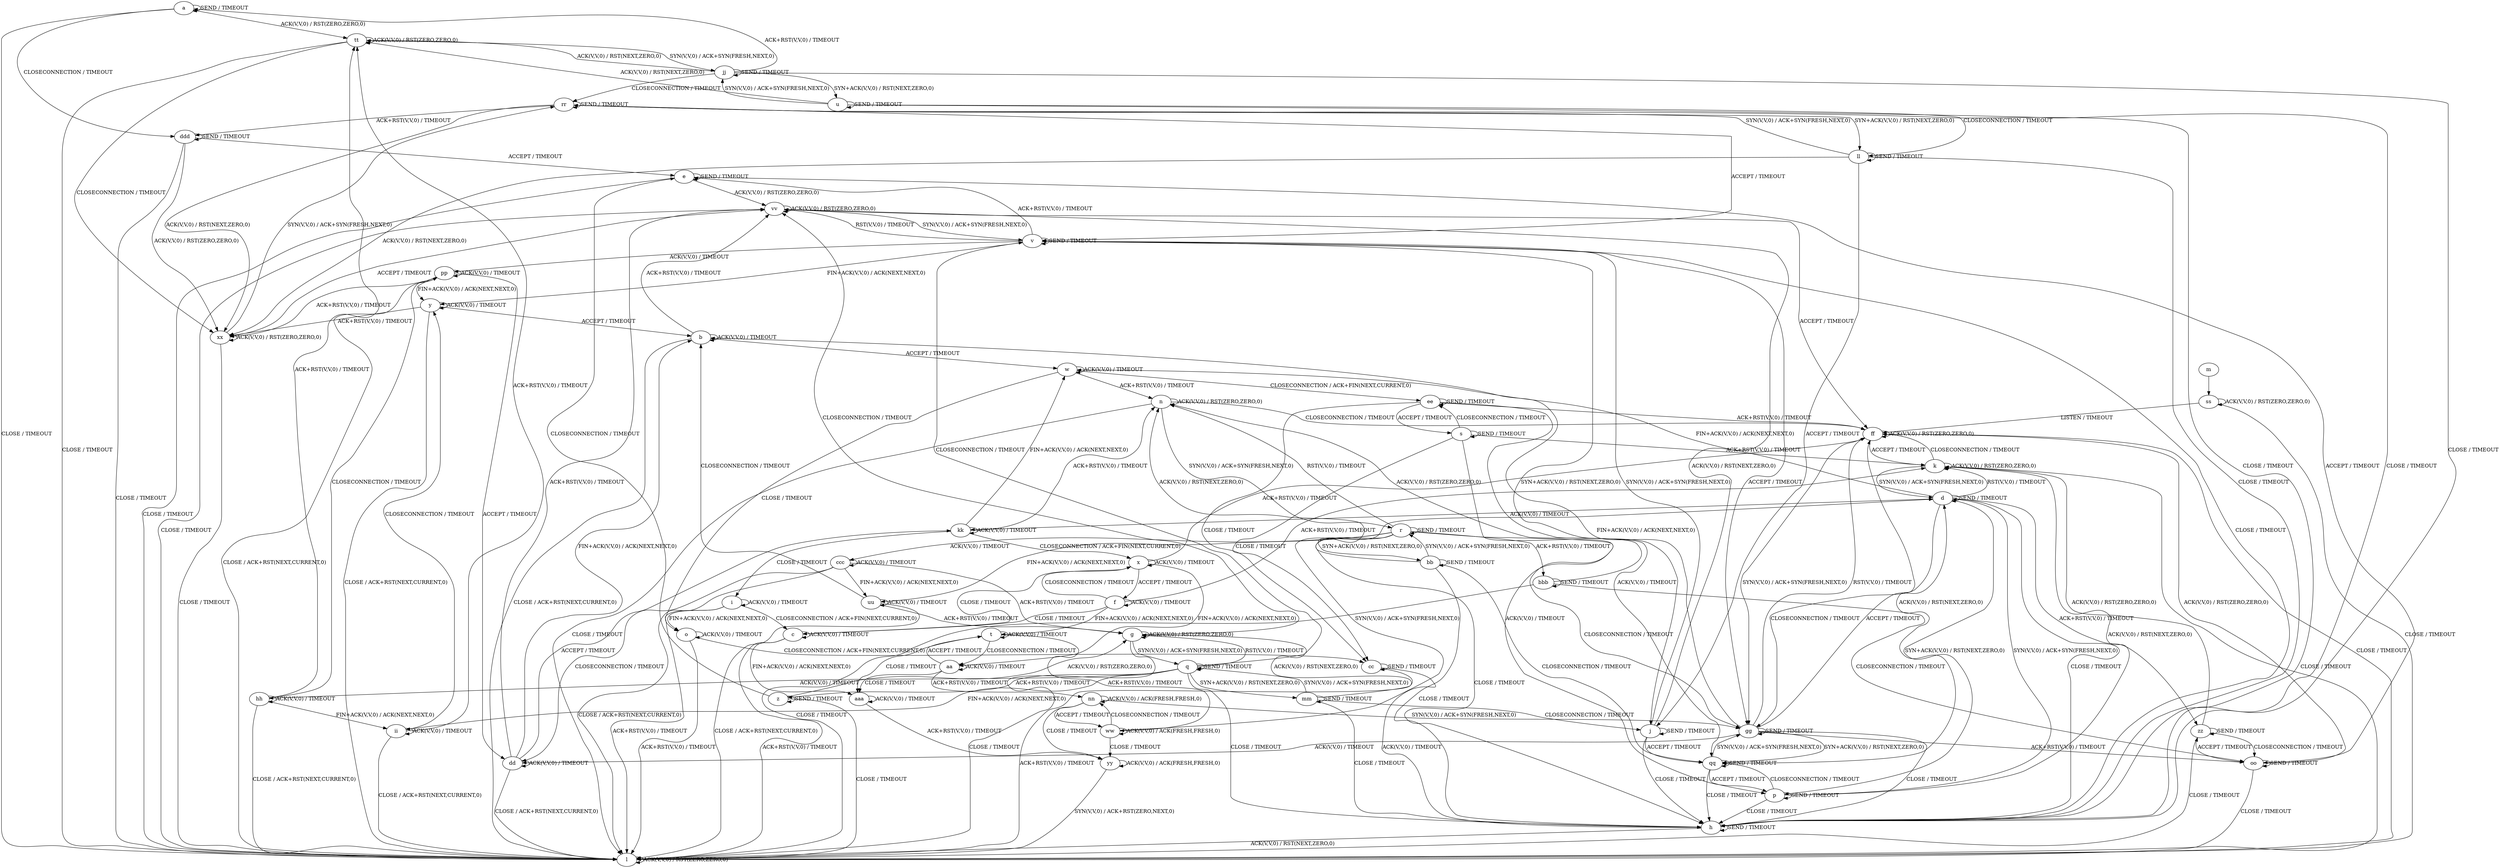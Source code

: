 digraph "" {
	graph ["Incoming time"=16506.38800907135,
		"Outgoing time"=7208.216582775116,
		Output="{'States': 56, 'Transitions': 716, 'Filename': '../results/tcp/TCP_FreeBSD_Server-TCP_FreeBSD_Server-z3-1.dot'}",
		Reference="{'States': 56, 'Transitions': 716, 'Filename': '../subjects/tcp/TCP_FreeBSD_Server.dot'}",
		Solver=z3,
		Updated="{'States': 56, 'Transitions': 716, 'Filename': '../subjects/tcp/TCP_FreeBSD_Server.dot'}",
		"f-measure"=1.0,
		precision=1.0,
		recall=1.0
	];
	a -> a [key=0,
	label="SEND / TIMEOUT"];
a -> l [key=0,
label="CLOSE / TIMEOUT"];
a -> tt [key=0,
label="ACK(V,V,0) / RST(ZERO,ZERO,0)"];
a -> ddd [key=0,
label="CLOSECONNECTION / TIMEOUT"];
b -> b [key=0,
label="ACK(V,V,0) / TIMEOUT"];
b -> l [key=0,
label="CLOSE / ACK+RST(NEXT,CURRENT,0)"];
b -> w [key=0,
label="ACCEPT / TIMEOUT"];
b -> vv [key=0,
label="ACK+RST(V,V,0) / TIMEOUT"];
c -> c [key=0,
label="ACK(V,V,0) / TIMEOUT"];
c -> l [key=0,
label="ACK+RST(V,V,0) / TIMEOUT"];
c -> aaa [key=0,
label="FIN+ACK(V,V,0) / ACK(NEXT,NEXT,0)"];
d -> d [key=0,
label="SEND / TIMEOUT"];
d -> h [key=0,
label="CLOSE / TIMEOUT"];
d -> k [key=0,
label="RST(V,V,0) / TIMEOUT"];
d -> p [key=0,
label="SYN+ACK(V,V,0) / RST(NEXT,ZERO,0)"];
d -> w [key=0,
label="FIN+ACK(V,V,0) / ACK(NEXT,NEXT,0)"];
d -> gg [key=0,
label="CLOSECONNECTION / TIMEOUT"];
d -> kk [key=0,
label="ACK(V,V,0) / TIMEOUT"];
d -> zz [key=0,
label="ACK+RST(V,V,0) / TIMEOUT"];
e -> e [key=0,
label="SEND / TIMEOUT"];
e -> l [key=0,
label="CLOSE / TIMEOUT"];
e -> oo [key=0,
label="ACCEPT / TIMEOUT"];
e -> vv [key=0,
label="ACK(V,V,0) / RST(ZERO,ZERO,0)"];
f -> c [key=0,
label="CLOSE / TIMEOUT"];
f -> f [key=0,
label="ACK(V,V,0) / TIMEOUT"];
f -> k [key=0,
label="ACK+RST(V,V,0) / TIMEOUT"];
f -> t [key=0,
label="FIN+ACK(V,V,0) / ACK(NEXT,NEXT,0)"];
f -> x [key=0,
label="CLOSECONNECTION / TIMEOUT"];
g -> g [key=0,
label="ACK(V,V,0) / RST(ZERO,ZERO,0)"];
g -> l [key=0,
label="CLOSE / TIMEOUT"];
g -> q [key=0,
label="SYN(V,V,0) / ACK+SYN(FRESH,NEXT,0)"];
g -> vv [key=0,
label="CLOSECONNECTION / TIMEOUT"];
h -> h [key=0,
label="SEND / TIMEOUT"];
h -> l [key=0,
label="ACK(V,V,0) / RST(NEXT,ZERO,0)"];
i -> c [key=0,
label="CLOSECONNECTION / ACK+FIN(NEXT,CURRENT,0)"];
i -> i [key=0,
label="ACK(V,V,0) / TIMEOUT"];
i -> l [key=0,
label="ACK+RST(V,V,0) / TIMEOUT"];
i -> o [key=0,
label="FIN+ACK(V,V,0) / ACK(NEXT,NEXT,0)"];
j -> h [key=0,
label="CLOSE / TIMEOUT"];
j -> j [key=0,
label="SEND / TIMEOUT"];
j -> v [key=0,
label="SYN(V,V,0) / ACK+SYN(FRESH,NEXT,0)"];
j -> qq [key=0,
label="ACCEPT / TIMEOUT"];
j -> vv [key=0,
label="ACK(V,V,0) / RST(NEXT,ZERO,0)"];
k -> d [key=0,
label="SYN(V,V,0) / ACK+SYN(FRESH,NEXT,0)"];
k -> k [key=0,
label="ACK(V,V,0) / RST(ZERO,ZERO,0)"];
k -> l [key=0,
label="CLOSE / TIMEOUT"];
k -> ff [key=0,
label="CLOSECONNECTION / TIMEOUT"];
l -> l [key=0,
label="ACK(V,V,0) / RST(ZERO,ZERO,0)"];
m -> ss [key=0];
n -> l [key=0,
label="CLOSE / TIMEOUT"];
n -> n [key=0,
label="ACK(V,V,0) / RST(ZERO,ZERO,0)"];
n -> r [key=0,
label="SYN(V,V,0) / ACK+SYN(FRESH,NEXT,0)"];
n -> ff [key=0,
label="CLOSECONNECTION / TIMEOUT"];
o -> l [key=0,
label="ACK+RST(V,V,0) / TIMEOUT"];
o -> o [key=0,
label="ACK(V,V,0) / TIMEOUT"];
o -> cc [key=0,
label="CLOSECONNECTION / ACK+FIN(NEXT,CURRENT,0)"];
p -> d [key=0,
label="SYN(V,V,0) / ACK+SYN(FRESH,NEXT,0)"];
p -> h [key=0,
label="CLOSE / TIMEOUT"];
p -> k [key=0,
label="ACK(V,V,0) / RST(NEXT,ZERO,0)"];
p -> p [key=0,
label="SEND / TIMEOUT"];
p -> qq [key=0,
label="CLOSECONNECTION / TIMEOUT"];
q -> g [key=0,
label="RST(V,V,0) / TIMEOUT"];
q -> h [key=0,
label="CLOSE / TIMEOUT"];
q -> q [key=0,
label="SEND / TIMEOUT"];
q -> v [key=0,
label="CLOSECONNECTION / TIMEOUT"];
q -> z [key=0,
label="ACK+RST(V,V,0) / TIMEOUT"];
q -> hh [key=0,
label="ACK(V,V,0) / TIMEOUT"];
q -> ii [key=0,
label="FIN+ACK(V,V,0) / ACK(NEXT,NEXT,0)"];
q -> mm [key=0,
label="SYN+ACK(V,V,0) / RST(NEXT,ZERO,0)"];
r -> h [key=0,
label="CLOSE / TIMEOUT"];
r -> n [key=0,
label="RST(V,V,0) / TIMEOUT"];
r -> r [key=0,
label="SEND / TIMEOUT"];
r -> bb [key=0,
label="SYN+ACK(V,V,0) / RST(NEXT,ZERO,0)"];
r -> gg [key=0,
label="CLOSECONNECTION / TIMEOUT"];
r -> uu [key=0,
label="FIN+ACK(V,V,0) / ACK(NEXT,NEXT,0)"];
r -> bbb [key=0,
label="ACK+RST(V,V,0) / TIMEOUT"];
r -> ccc [key=0,
label="ACK(V,V,0) / TIMEOUT"];
s -> k [key=0,
label="ACK+RST(V,V,0) / TIMEOUT"];
s -> p [key=0,
label="ACK(V,V,0) / TIMEOUT"];
s -> s [key=0,
label="SEND / TIMEOUT"];
s -> cc [key=0,
label="CLOSE / TIMEOUT"];
s -> ee [key=0,
label="CLOSECONNECTION / TIMEOUT"];
t -> t [key=0,
label="ACK(V,V,0) / TIMEOUT"];
t -> aa [key=0,
label="CLOSECONNECTION / TIMEOUT"];
t -> ww [key=0,
label="ACK+RST(V,V,0) / TIMEOUT"];
t -> aaa [key=0,
label="CLOSE / TIMEOUT"];
u -> h [key=0,
label="CLOSE / TIMEOUT"];
u -> u [key=0,
label="SEND / TIMEOUT"];
u -> jj [key=0,
label="SYN(V,V,0) / ACK+SYN(FRESH,NEXT,0)"];
u -> ll [key=0,
label="CLOSECONNECTION / TIMEOUT"];
u -> tt [key=0,
label="ACK(V,V,0) / RST(NEXT,ZERO,0)"];
v -> e [key=0,
label="ACK+RST(V,V,0) / TIMEOUT"];
v -> h [key=0,
label="CLOSE / TIMEOUT"];
v -> j [key=0,
label="SYN+ACK(V,V,0) / RST(NEXT,ZERO,0)"];
v -> v [key=0,
label="SEND / TIMEOUT"];
v -> y [key=0,
label="FIN+ACK(V,V,0) / ACK(NEXT,NEXT,0)"];
v -> gg [key=0,
label="ACCEPT / TIMEOUT"];
v -> pp [key=0,
label="ACK(V,V,0) / TIMEOUT"];
v -> vv [key=0,
label="RST(V,V,0) / TIMEOUT"];
w -> n [key=0,
label="ACK+RST(V,V,0) / TIMEOUT"];
w -> o [key=0,
label="CLOSE / TIMEOUT"];
w -> w [key=0,
label="ACK(V,V,0) / TIMEOUT"];
w -> ee [key=0,
label="CLOSECONNECTION / ACK+FIN(NEXT,CURRENT,0)"];
x -> c [key=0,
label="CLOSE / TIMEOUT"];
x -> f [key=0,
label="ACCEPT / TIMEOUT"];
x -> x [key=0,
label="ACK(V,V,0) / TIMEOUT"];
x -> aa [key=0,
label="FIN+ACK(V,V,0) / ACK(NEXT,NEXT,0)"];
x -> ff [key=0,
label="ACK+RST(V,V,0) / TIMEOUT"];
y -> b [key=0,
label="ACCEPT / TIMEOUT"];
y -> l [key=0,
label="CLOSE / ACK+RST(NEXT,CURRENT,0)"];
y -> y [key=0,
label="ACK(V,V,0) / TIMEOUT"];
y -> xx [key=0,
label="ACK+RST(V,V,0) / TIMEOUT"];
z -> e [key=0,
label="CLOSECONNECTION / TIMEOUT"];
z -> g [key=0,
label="ACK(V,V,0) / RST(ZERO,ZERO,0)"];
z -> l [key=0,
label="CLOSE / TIMEOUT"];
z -> z [key=0,
label="SEND / TIMEOUT"];
aa -> t [key=0,
label="ACCEPT / TIMEOUT"];
aa -> aa [key=0,
label="ACK(V,V,0) / TIMEOUT"];
aa -> nn [key=0,
label="ACK+RST(V,V,0) / TIMEOUT"];
aa -> aaa [key=0,
label="CLOSE / TIMEOUT"];
bb -> h [key=0,
label="CLOSE / TIMEOUT"];
bb -> n [key=0,
label="ACK(V,V,0) / RST(NEXT,ZERO,0)"];
bb -> r [key=0,
label="SYN(V,V,0) / ACK+SYN(FRESH,NEXT,0)"];
bb -> bb [key=0,
label="SEND / TIMEOUT"];
bb -> qq [key=0,
label="CLOSECONNECTION / TIMEOUT"];
cc -> h [key=0,
label="ACK(V,V,0) / TIMEOUT"];
cc -> l [key=0,
label="ACK+RST(V,V,0) / TIMEOUT"];
cc -> cc [key=0,
label="SEND / TIMEOUT"];
dd -> b [key=0,
label="FIN+ACK(V,V,0) / ACK(NEXT,NEXT,0)"];
dd -> l [key=0,
label="CLOSE / ACK+RST(NEXT,CURRENT,0)"];
dd -> dd [key=0,
label="ACK(V,V,0) / TIMEOUT"];
dd -> kk [key=0,
label="ACCEPT / TIMEOUT"];
dd -> vv [key=0,
label="ACK+RST(V,V,0) / TIMEOUT"];
ee -> s [key=0,
label="ACCEPT / TIMEOUT"];
ee -> cc [key=0,
label="CLOSE / TIMEOUT"];
ee -> ee [key=0,
label="SEND / TIMEOUT"];
ee -> ff [key=0,
label="ACK+RST(V,V,0) / TIMEOUT"];
ee -> qq [key=0,
label="ACK(V,V,0) / TIMEOUT"];
ff -> k [key=0,
label="ACCEPT / TIMEOUT"];
ff -> l [key=0,
label="CLOSE / TIMEOUT"];
ff -> ff [key=0,
label="ACK(V,V,0) / RST(ZERO,ZERO,0)"];
ff -> gg [key=0,
label="SYN(V,V,0) / ACK+SYN(FRESH,NEXT,0)"];
gg -> b [key=0,
label="FIN+ACK(V,V,0) / ACK(NEXT,NEXT,0)"];
gg -> d [key=0,
label="ACCEPT / TIMEOUT"];
gg -> h [key=0,
label="CLOSE / TIMEOUT"];
gg -> dd [key=0,
label="ACK(V,V,0) / TIMEOUT"];
gg -> ff [key=0,
label="RST(V,V,0) / TIMEOUT"];
gg -> gg [key=0,
label="SEND / TIMEOUT"];
gg -> oo [key=0,
label="ACK+RST(V,V,0) / TIMEOUT"];
gg -> qq [key=0,
label="SYN+ACK(V,V,0) / RST(NEXT,ZERO,0)"];
hh -> l [key=0,
label="CLOSE / ACK+RST(NEXT,CURRENT,0)"];
hh -> hh [key=0,
label="ACK(V,V,0) / TIMEOUT"];
hh -> ii [key=0,
label="FIN+ACK(V,V,0) / ACK(NEXT,NEXT,0)"];
hh -> pp [key=0,
label="CLOSECONNECTION / TIMEOUT"];
hh -> tt [key=0,
label="ACK+RST(V,V,0) / TIMEOUT"];
ii -> l [key=0,
label="CLOSE / ACK+RST(NEXT,CURRENT,0)"];
ii -> y [key=0,
label="CLOSECONNECTION / TIMEOUT"];
ii -> ii [key=0,
label="ACK(V,V,0) / TIMEOUT"];
ii -> tt [key=0,
label="ACK+RST(V,V,0) / TIMEOUT"];
jj -> a [key=0,
label="ACK+RST(V,V,0) / TIMEOUT"];
jj -> h [key=0,
label="CLOSE / TIMEOUT"];
jj -> u [key=0,
label="SYN+ACK(V,V,0) / RST(NEXT,ZERO,0)"];
jj -> jj [key=0,
label="SEND / TIMEOUT"];
jj -> rr [key=0,
label="CLOSECONNECTION / TIMEOUT"];
jj -> tt [key=0,
label="ACK(V,V,0) / RST(NEXT,ZERO,0)"];
kk -> i [key=0,
label="CLOSE / TIMEOUT"];
kk -> n [key=0,
label="ACK+RST(V,V,0) / TIMEOUT"];
kk -> w [key=0,
label="FIN+ACK(V,V,0) / ACK(NEXT,NEXT,0)"];
kk -> x [key=0,
label="CLOSECONNECTION / ACK+FIN(NEXT,CURRENT,0)"];
kk -> kk [key=0,
label="ACK(V,V,0) / TIMEOUT"];
ll -> h [key=0,
label="CLOSE / TIMEOUT"];
ll -> j [key=0,
label="ACCEPT / TIMEOUT"];
ll -> ll [key=0,
label="SEND / TIMEOUT"];
ll -> rr [key=0,
label="SYN(V,V,0) / ACK+SYN(FRESH,NEXT,0)"];
ll -> xx [key=0,
label="ACK(V,V,0) / RST(NEXT,ZERO,0)"];
mm -> g [key=0,
label="ACK(V,V,0) / RST(NEXT,ZERO,0)"];
mm -> h [key=0,
label="CLOSE / TIMEOUT"];
mm -> j [key=0,
label="CLOSECONNECTION / TIMEOUT"];
mm -> q [key=0,
label="SYN(V,V,0) / ACK+SYN(FRESH,NEXT,0)"];
mm -> mm [key=0,
label="SEND / TIMEOUT"];
nn -> gg [key=0,
label="SYN(V,V,0) / ACK+SYN(FRESH,NEXT,0)"];
nn -> nn [key=0,
label="ACK(V,V,0) / ACK(FRESH,FRESH,0)"];
nn -> ww [key=0,
label="ACCEPT / TIMEOUT"];
nn -> yy [key=0,
label="CLOSE / TIMEOUT"];
oo -> l [key=0,
label="CLOSE / TIMEOUT"];
oo -> ff [key=0,
label="ACK(V,V,0) / RST(ZERO,ZERO,0)"];
oo -> oo [key=0,
label="SEND / TIMEOUT"];
oo -> zz [key=0,
label="ACCEPT / TIMEOUT"];
pp -> l [key=0,
label="CLOSE / ACK+RST(NEXT,CURRENT,0)"];
pp -> y [key=0,
label="FIN+ACK(V,V,0) / ACK(NEXT,NEXT,0)"];
pp -> dd [key=0,
label="ACCEPT / TIMEOUT"];
pp -> pp [key=0,
label="ACK(V,V,0) / TIMEOUT"];
pp -> xx [key=0,
label="ACK+RST(V,V,0) / TIMEOUT"];
qq -> h [key=0,
label="CLOSE / TIMEOUT"];
qq -> p [key=0,
label="ACCEPT / TIMEOUT"];
qq -> ff [key=0,
label="ACK(V,V,0) / RST(NEXT,ZERO,0)"];
qq -> gg [key=0,
label="SYN(V,V,0) / ACK+SYN(FRESH,NEXT,0)"];
qq -> qq [key=0,
label="SEND / TIMEOUT"];
rr -> h [key=0,
label="CLOSE / TIMEOUT"];
rr -> v [key=0,
label="ACCEPT / TIMEOUT"];
rr -> ll [key=0,
label="SYN+ACK(V,V,0) / RST(NEXT,ZERO,0)"];
rr -> rr [key=0,
label="SEND / TIMEOUT"];
rr -> xx [key=0,
label="ACK(V,V,0) / RST(NEXT,ZERO,0)"];
rr -> ddd [key=0,
label="ACK+RST(V,V,0) / TIMEOUT"];
ss -> l [key=0,
label="CLOSE / TIMEOUT"];
ss -> ff [key=0,
label="LISTEN / TIMEOUT"];
ss -> ss [key=0,
label="ACK(V,V,0) / RST(ZERO,ZERO,0)"];
tt -> l [key=0,
label="CLOSE / TIMEOUT"];
tt -> jj [key=0,
label="SYN(V,V,0) / ACK+SYN(FRESH,NEXT,0)"];
tt -> tt [key=0,
label="ACK(V,V,0) / RST(ZERO,ZERO,0)"];
tt -> xx [key=0,
label="CLOSECONNECTION / TIMEOUT"];
uu -> b [key=0,
label="CLOSECONNECTION / TIMEOUT"];
uu -> g [key=0,
label="ACK+RST(V,V,0) / TIMEOUT"];
uu -> l [key=0,
label="CLOSE / ACK+RST(NEXT,CURRENT,0)"];
uu -> uu [key=0,
label="ACK(V,V,0) / TIMEOUT"];
vv -> l [key=0,
label="CLOSE / TIMEOUT"];
vv -> v [key=0,
label="SYN(V,V,0) / ACK+SYN(FRESH,NEXT,0)"];
vv -> ff [key=0,
label="ACCEPT / TIMEOUT"];
vv -> vv [key=0,
label="ACK(V,V,0) / RST(ZERO,ZERO,0)"];
ww -> d [key=0,
label="SYN(V,V,0) / ACK+SYN(FRESH,NEXT,0)"];
ww -> nn [key=0,
label="CLOSECONNECTION / TIMEOUT"];
ww -> ww [key=0,
label="ACK(V,V,0) / ACK(FRESH,FRESH,0)"];
ww -> yy [key=0,
label="CLOSE / TIMEOUT"];
xx -> l [key=0,
label="CLOSE / TIMEOUT"];
xx -> rr [key=0,
label="SYN(V,V,0) / ACK+SYN(FRESH,NEXT,0)"];
xx -> vv [key=0,
label="ACCEPT / TIMEOUT"];
xx -> xx [key=0,
label="ACK(V,V,0) / RST(ZERO,ZERO,0)"];
yy -> l [key=0,
label="SYN(V,V,0) / ACK+RST(ZERO,NEXT,0)"];
yy -> yy [key=0,
label="ACK(V,V,0) / ACK(FRESH,FRESH,0)"];
zz -> k [key=0,
label="ACK(V,V,0) / RST(ZERO,ZERO,0)"];
zz -> l [key=0,
label="CLOSE / TIMEOUT"];
zz -> oo [key=0,
label="CLOSECONNECTION / TIMEOUT"];
zz -> zz [key=0,
label="SEND / TIMEOUT"];
aaa -> yy [key=0,
label="ACK+RST(V,V,0) / TIMEOUT"];
aaa -> aaa [key=0,
label="ACK(V,V,0) / TIMEOUT"];
bbb -> l [key=0,
label="CLOSE / TIMEOUT"];
bbb -> n [key=0,
label="ACK(V,V,0) / RST(ZERO,ZERO,0)"];
bbb -> oo [key=0,
label="CLOSECONNECTION / TIMEOUT"];
bbb -> bbb [key=0,
label="SEND / TIMEOUT"];
ccc -> g [key=0,
label="ACK+RST(V,V,0) / TIMEOUT"];
ccc -> l [key=0,
label="CLOSE / ACK+RST(NEXT,CURRENT,0)"];
ccc -> dd [key=0,
label="CLOSECONNECTION / TIMEOUT"];
ccc -> uu [key=0,
label="FIN+ACK(V,V,0) / ACK(NEXT,NEXT,0)"];
ccc -> ccc [key=0,
label="ACK(V,V,0) / TIMEOUT"];
ddd -> e [key=0,
label="ACCEPT / TIMEOUT"];
ddd -> l [key=0,
label="CLOSE / TIMEOUT"];
ddd -> xx [key=0,
label="ACK(V,V,0) / RST(ZERO,ZERO,0)"];
ddd -> ddd [key=0,
label="SEND / TIMEOUT"];
}
